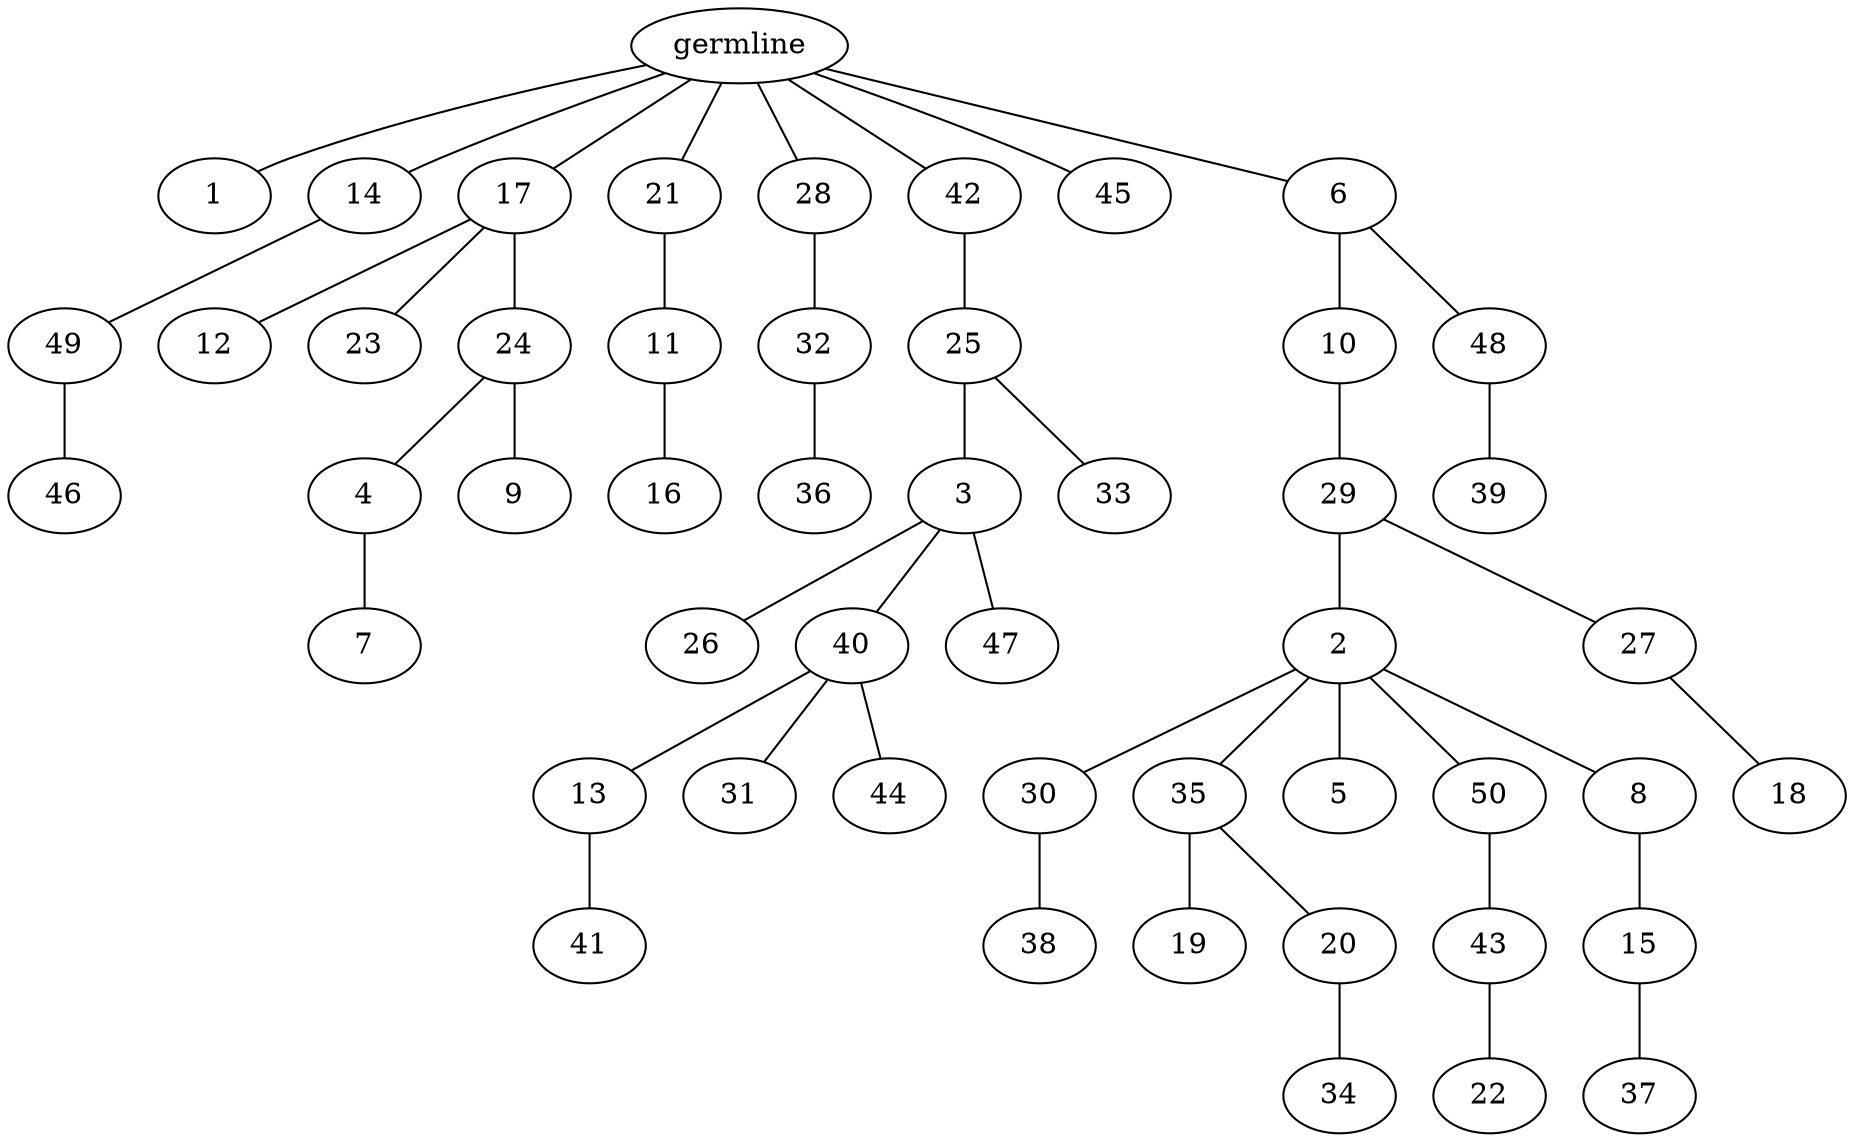 graph tree {
    "140445296785008" [label="germline"];
    "140445293770208" [label="1"];
    "140445293769584" [label="14"];
    "140445293772368" [label="49"];
    "140445293772656" [label="46"];
    "140445293771936" [label="17"];
    "140445293770784" [label="12"];
    "140445293772272" [label="23"];
    "140445293770352" [label="24"];
    "140445293769632" [label="4"];
    "140445294528640" [label="7"];
    "140445293769104" [label="9"];
    "140445293771984" [label="21"];
    "140445293770304" [label="11"];
    "140445293769392" [label="16"];
    "140445293772224" [label="28"];
    "140445293770880" [label="32"];
    "140445293770112" [label="36"];
    "140445293769296" [label="42"];
    "140445311116144" [label="25"];
    "140445311118976" [label="3"];
    "140445311117584" [label="26"];
    "140445311116624" [label="40"];
    "140445311119168" [label="13"];
    "140445311115520" [label="41"];
    "140445311117488" [label="31"];
    "140445311119072" [label="44"];
    "140445311117440" [label="47"];
    "140445311119120" [label="33"];
    "140445293769344" [label="45"];
    "140445311115472" [label="6"];
    "140445311118448" [label="10"];
    "140445311117968" [label="29"];
    "140445311118352" [label="2"];
    "140445311118016" [label="30"];
    "140445311118736" [label="38"];
    "140445311116576" [label="35"];
    "140445302881296" [label="19"];
    "140445302880816" [label="20"];
    "140445302881584" [label="34"];
    "140445311116864" [label="5"];
    "140445311116000" [label="50"];
    "140445311115808" [label="43"];
    "140445311118256" [label="22"];
    "140445311118640" [label="8"];
    "140445302879616" [label="15"];
    "140445302880480" [label="37"];
    "140445311117536" [label="27"];
    "140445302879472" [label="18"];
    "140445311117728" [label="48"];
    "140445311116336" [label="39"];
    "140445296785008" -- "140445293770208";
    "140445296785008" -- "140445293769584";
    "140445296785008" -- "140445293771936";
    "140445296785008" -- "140445293771984";
    "140445296785008" -- "140445293772224";
    "140445296785008" -- "140445293769296";
    "140445296785008" -- "140445293769344";
    "140445296785008" -- "140445311115472";
    "140445293769584" -- "140445293772368";
    "140445293772368" -- "140445293772656";
    "140445293771936" -- "140445293770784";
    "140445293771936" -- "140445293772272";
    "140445293771936" -- "140445293770352";
    "140445293770352" -- "140445293769632";
    "140445293770352" -- "140445293769104";
    "140445293769632" -- "140445294528640";
    "140445293771984" -- "140445293770304";
    "140445293770304" -- "140445293769392";
    "140445293772224" -- "140445293770880";
    "140445293770880" -- "140445293770112";
    "140445293769296" -- "140445311116144";
    "140445311116144" -- "140445311118976";
    "140445311116144" -- "140445311119120";
    "140445311118976" -- "140445311117584";
    "140445311118976" -- "140445311116624";
    "140445311118976" -- "140445311117440";
    "140445311116624" -- "140445311119168";
    "140445311116624" -- "140445311117488";
    "140445311116624" -- "140445311119072";
    "140445311119168" -- "140445311115520";
    "140445311115472" -- "140445311118448";
    "140445311115472" -- "140445311117728";
    "140445311118448" -- "140445311117968";
    "140445311117968" -- "140445311118352";
    "140445311117968" -- "140445311117536";
    "140445311118352" -- "140445311118016";
    "140445311118352" -- "140445311116576";
    "140445311118352" -- "140445311116864";
    "140445311118352" -- "140445311116000";
    "140445311118352" -- "140445311118640";
    "140445311118016" -- "140445311118736";
    "140445311116576" -- "140445302881296";
    "140445311116576" -- "140445302880816";
    "140445302880816" -- "140445302881584";
    "140445311116000" -- "140445311115808";
    "140445311115808" -- "140445311118256";
    "140445311118640" -- "140445302879616";
    "140445302879616" -- "140445302880480";
    "140445311117536" -- "140445302879472";
    "140445311117728" -- "140445311116336";
}

